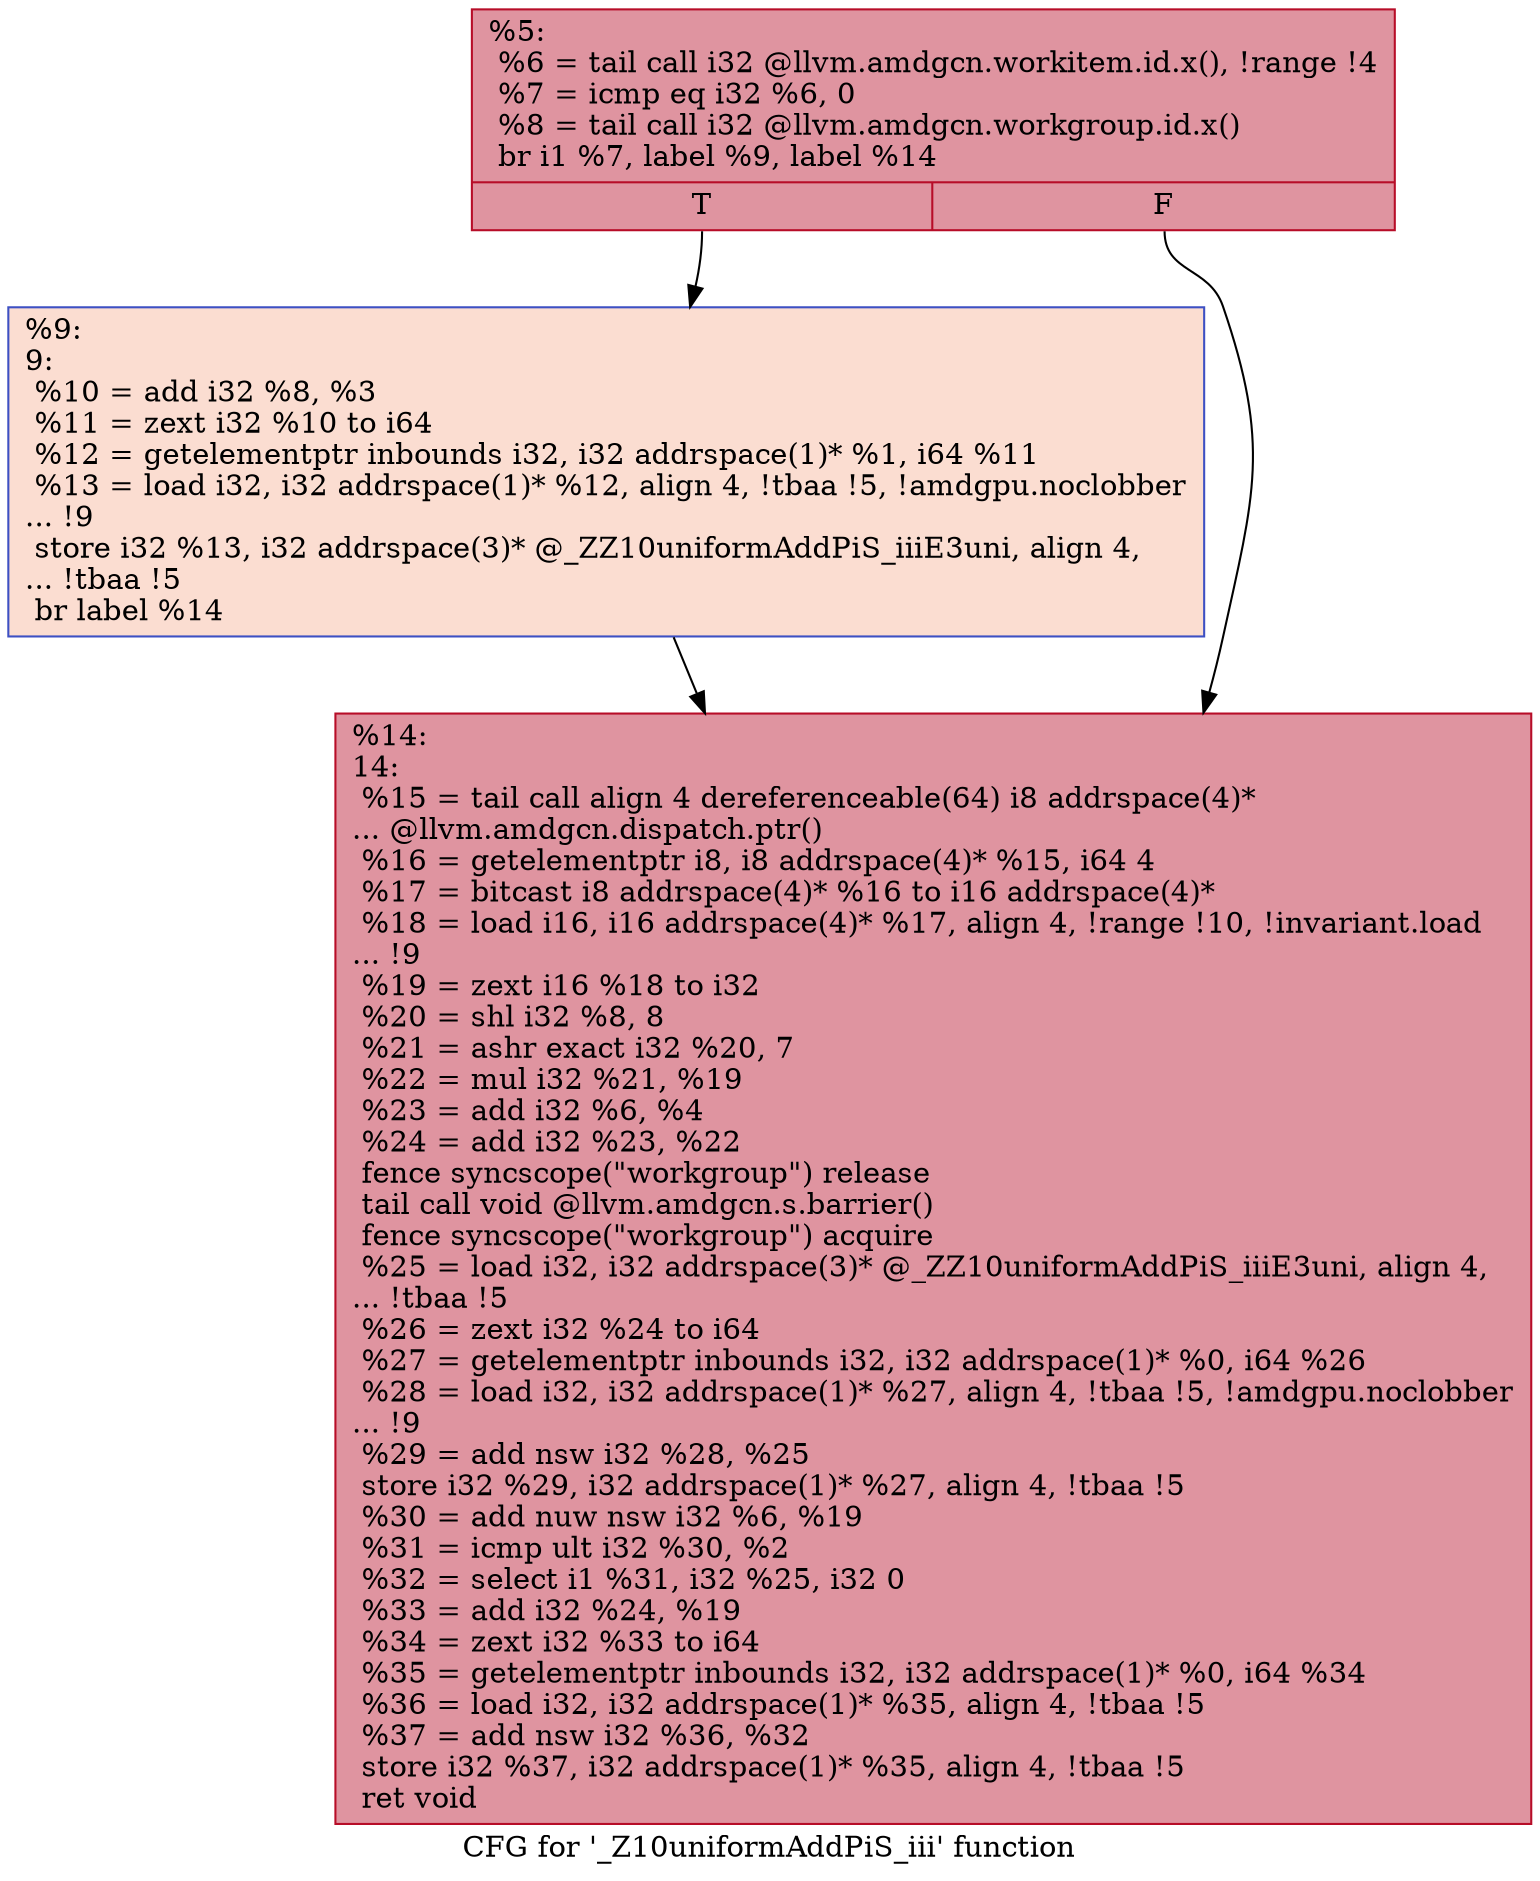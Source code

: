 digraph "CFG for '_Z10uniformAddPiS_iii' function" {
	label="CFG for '_Z10uniformAddPiS_iii' function";

	Node0x5a579e0 [shape=record,color="#b70d28ff", style=filled, fillcolor="#b70d2870",label="{%5:\l  %6 = tail call i32 @llvm.amdgcn.workitem.id.x(), !range !4\l  %7 = icmp eq i32 %6, 0\l  %8 = tail call i32 @llvm.amdgcn.workgroup.id.x()\l  br i1 %7, label %9, label %14\l|{<s0>T|<s1>F}}"];
	Node0x5a579e0:s0 -> Node0x5a57110;
	Node0x5a579e0:s1 -> Node0x5a59090;
	Node0x5a57110 [shape=record,color="#3d50c3ff", style=filled, fillcolor="#f7b39670",label="{%9:\l9:                                                \l  %10 = add i32 %8, %3\l  %11 = zext i32 %10 to i64\l  %12 = getelementptr inbounds i32, i32 addrspace(1)* %1, i64 %11\l  %13 = load i32, i32 addrspace(1)* %12, align 4, !tbaa !5, !amdgpu.noclobber\l... !9\l  store i32 %13, i32 addrspace(3)* @_ZZ10uniformAddPiS_iiiE3uni, align 4,\l... !tbaa !5\l  br label %14\l}"];
	Node0x5a57110 -> Node0x5a59090;
	Node0x5a59090 [shape=record,color="#b70d28ff", style=filled, fillcolor="#b70d2870",label="{%14:\l14:                                               \l  %15 = tail call align 4 dereferenceable(64) i8 addrspace(4)*\l... @llvm.amdgcn.dispatch.ptr()\l  %16 = getelementptr i8, i8 addrspace(4)* %15, i64 4\l  %17 = bitcast i8 addrspace(4)* %16 to i16 addrspace(4)*\l  %18 = load i16, i16 addrspace(4)* %17, align 4, !range !10, !invariant.load\l... !9\l  %19 = zext i16 %18 to i32\l  %20 = shl i32 %8, 8\l  %21 = ashr exact i32 %20, 7\l  %22 = mul i32 %21, %19\l  %23 = add i32 %6, %4\l  %24 = add i32 %23, %22\l  fence syncscope(\"workgroup\") release\l  tail call void @llvm.amdgcn.s.barrier()\l  fence syncscope(\"workgroup\") acquire\l  %25 = load i32, i32 addrspace(3)* @_ZZ10uniformAddPiS_iiiE3uni, align 4,\l... !tbaa !5\l  %26 = zext i32 %24 to i64\l  %27 = getelementptr inbounds i32, i32 addrspace(1)* %0, i64 %26\l  %28 = load i32, i32 addrspace(1)* %27, align 4, !tbaa !5, !amdgpu.noclobber\l... !9\l  %29 = add nsw i32 %28, %25\l  store i32 %29, i32 addrspace(1)* %27, align 4, !tbaa !5\l  %30 = add nuw nsw i32 %6, %19\l  %31 = icmp ult i32 %30, %2\l  %32 = select i1 %31, i32 %25, i32 0\l  %33 = add i32 %24, %19\l  %34 = zext i32 %33 to i64\l  %35 = getelementptr inbounds i32, i32 addrspace(1)* %0, i64 %34\l  %36 = load i32, i32 addrspace(1)* %35, align 4, !tbaa !5\l  %37 = add nsw i32 %36, %32\l  store i32 %37, i32 addrspace(1)* %35, align 4, !tbaa !5\l  ret void\l}"];
}
